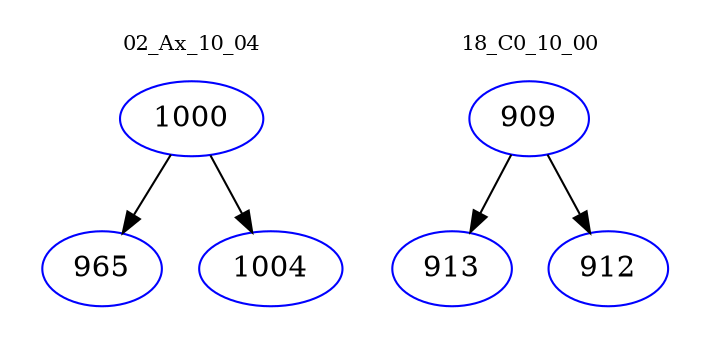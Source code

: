 digraph{
subgraph cluster_0 {
color = white
label = "02_Ax_10_04";
fontsize=10;
T0_1000 [label="1000", color="blue"]
T0_1000 -> T0_965 [color="black"]
T0_965 [label="965", color="blue"]
T0_1000 -> T0_1004 [color="black"]
T0_1004 [label="1004", color="blue"]
}
subgraph cluster_1 {
color = white
label = "18_C0_10_00";
fontsize=10;
T1_909 [label="909", color="blue"]
T1_909 -> T1_913 [color="black"]
T1_913 [label="913", color="blue"]
T1_909 -> T1_912 [color="black"]
T1_912 [label="912", color="blue"]
}
}
